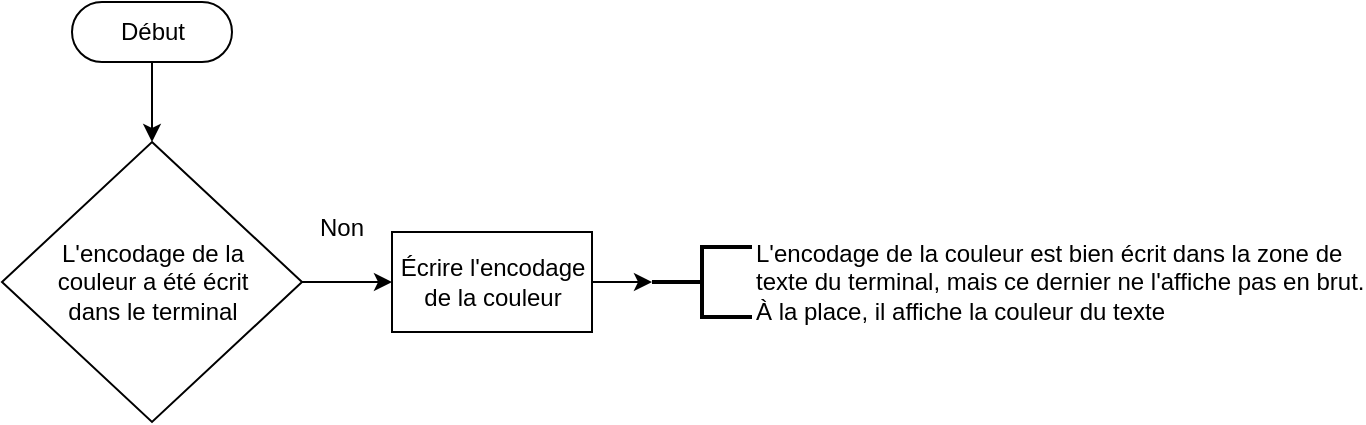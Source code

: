 <mxfile version="12.6.5" type="device"><diagram id="C5RBs43oDa-KdzZeNtuy" name="Page-1"><mxGraphModel dx="1108" dy="511" grid="1" gridSize="10" guides="1" tooltips="1" connect="1" arrows="1" fold="1" page="1" pageScale="1" pageWidth="827" pageHeight="1169" math="0" shadow="0"><root><mxCell id="WIyWlLk6GJQsqaUBKTNV-0"/><mxCell id="WIyWlLk6GJQsqaUBKTNV-1" parent="WIyWlLk6GJQsqaUBKTNV-0"/><mxCell id="L88NG8T2Wj4KYF-OhFsG-2" style="edgeStyle=orthogonalEdgeStyle;rounded=0;orthogonalLoop=1;jettySize=auto;html=1;exitX=0.5;exitY=0.5;exitDx=0;exitDy=15;exitPerimeter=0;entryX=0.5;entryY=0;entryDx=0;entryDy=0;" edge="1" parent="WIyWlLk6GJQsqaUBKTNV-1" source="L88NG8T2Wj4KYF-OhFsG-3" target="L88NG8T2Wj4KYF-OhFsG-5"><mxGeometry relative="1" as="geometry"/></mxCell><mxCell id="L88NG8T2Wj4KYF-OhFsG-3" value="Début" style="html=1;dashed=0;whitespace=wrap;shape=mxgraph.dfd.start" vertex="1" parent="WIyWlLk6GJQsqaUBKTNV-1"><mxGeometry x="160" y="90" width="80" height="30" as="geometry"/></mxCell><mxCell id="L88NG8T2Wj4KYF-OhFsG-4" style="edgeStyle=orthogonalEdgeStyle;rounded=0;orthogonalLoop=1;jettySize=auto;html=1;exitX=1;exitY=0.5;exitDx=0;exitDy=0;entryX=0;entryY=0.5;entryDx=0;entryDy=0;" edge="1" parent="WIyWlLk6GJQsqaUBKTNV-1" source="L88NG8T2Wj4KYF-OhFsG-5" target="L88NG8T2Wj4KYF-OhFsG-7"><mxGeometry relative="1" as="geometry"/></mxCell><mxCell id="L88NG8T2Wj4KYF-OhFsG-5" value="L'encodage de la&lt;br&gt;couleur a été écrit&lt;br&gt;dans le terminal" style="shape=rhombus;html=1;dashed=0;whitespace=wrap;perimeter=rhombusPerimeter;" vertex="1" parent="WIyWlLk6GJQsqaUBKTNV-1"><mxGeometry x="125" y="160" width="150" height="140" as="geometry"/></mxCell><mxCell id="L88NG8T2Wj4KYF-OhFsG-6" style="edgeStyle=orthogonalEdgeStyle;rounded=0;orthogonalLoop=1;jettySize=auto;html=1;exitX=1;exitY=0.5;exitDx=0;exitDy=0;entryX=0;entryY=0.5;entryDx=0;entryDy=0;entryPerimeter=0;" edge="1" parent="WIyWlLk6GJQsqaUBKTNV-1" source="L88NG8T2Wj4KYF-OhFsG-7" target="L88NG8T2Wj4KYF-OhFsG-8"><mxGeometry relative="1" as="geometry"/></mxCell><mxCell id="L88NG8T2Wj4KYF-OhFsG-7" value="Écrire l'encodage&lt;br&gt;de la couleur" style="html=1;dashed=0;whitespace=wrap;" vertex="1" parent="WIyWlLk6GJQsqaUBKTNV-1"><mxGeometry x="320" y="205" width="100" height="50" as="geometry"/></mxCell><mxCell id="L88NG8T2Wj4KYF-OhFsG-8" value="L'encodage de la couleur est bien écrit dans la zone de &lt;br&gt;texte du terminal, mais ce dernier ne l'affiche pas en&amp;nbsp;brut.&lt;br&gt;À la place, il affiche la couleur du texte" style="strokeWidth=2;html=1;shape=mxgraph.flowchart.annotation_2;align=left;labelPosition=right;pointerEvents=1;" vertex="1" parent="WIyWlLk6GJQsqaUBKTNV-1"><mxGeometry x="450" y="212.5" width="50" height="35" as="geometry"/></mxCell><mxCell id="L88NG8T2Wj4KYF-OhFsG-9" value="Non" style="text;html=1;strokeColor=none;fillColor=none;align=center;verticalAlign=middle;whiteSpace=wrap;rounded=0;" vertex="1" parent="WIyWlLk6GJQsqaUBKTNV-1"><mxGeometry x="275" y="193" width="40" height="20" as="geometry"/></mxCell></root></mxGraphModel></diagram></mxfile>